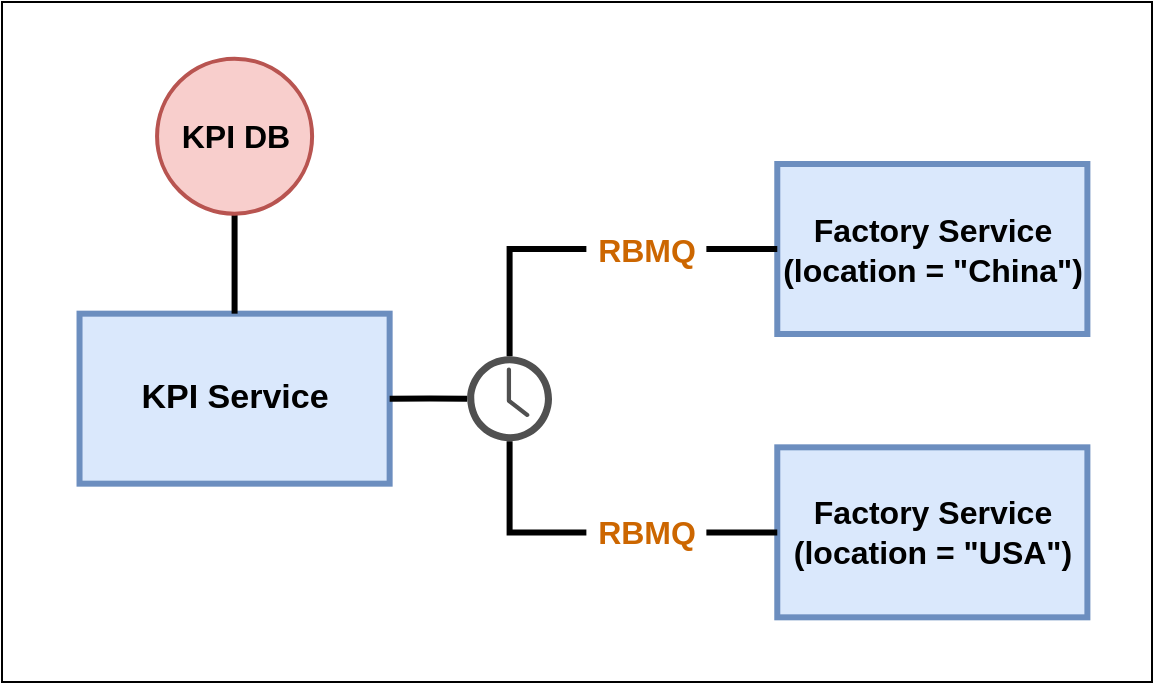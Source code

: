 <mxfile version="13.4.0" type="device"><diagram id="eiXngQK3_S9LKuMSAgfw" name="Page-1"><mxGraphModel dx="1038" dy="531" grid="1" gridSize="10" guides="1" tooltips="1" connect="1" arrows="1" fold="1" page="1" pageScale="1" pageWidth="1169" pageHeight="827" math="0" shadow="0"><root><mxCell id="0"/><mxCell id="1" parent="0"/><mxCell id="KKn4rMQ00qqZAH_Jwdvj-2" value="" style="rounded=0;whiteSpace=wrap;html=1;fontSize=12;" parent="1" vertex="1"><mxGeometry x="40" y="40" width="575" height="340" as="geometry"/></mxCell><mxCell id="KKn4rMQ00qqZAH_Jwdvj-4" value="KPI Service" style="rounded=0;whiteSpace=wrap;html=1;fillColor=#dae8fc;strokeColor=#6c8ebf;fontSize=17;strokeWidth=3;fontStyle=1" parent="1" vertex="1"><mxGeometry x="78.764" y="195.833" width="155.056" height="85" as="geometry"/></mxCell><mxCell id="KKn4rMQ00qqZAH_Jwdvj-5" style="edgeStyle=orthogonalEdgeStyle;rounded=0;orthogonalLoop=1;jettySize=auto;html=1;exitX=0.5;exitY=1;exitDx=0;exitDy=0;entryX=0.5;entryY=0;entryDx=0;entryDy=0;endArrow=none;endFill=0;fontSize=12;fontColor=#000000;strokeWidth=3;" parent="1" source="KKn4rMQ00qqZAH_Jwdvj-6" target="KKn4rMQ00qqZAH_Jwdvj-4" edge="1"><mxGeometry relative="1" as="geometry"/></mxCell><mxCell id="KKn4rMQ00qqZAH_Jwdvj-6" value="KPI DB" style="ellipse;whiteSpace=wrap;html=1;aspect=fixed;fillColor=#f8cecc;strokeColor=#b85450;fontSize=16;strokeWidth=2;fontStyle=1" parent="1" vertex="1"><mxGeometry x="117.528" y="68.333" width="77.528" height="77.528" as="geometry"/></mxCell><mxCell id="KKn4rMQ00qqZAH_Jwdvj-7" value="" style="pointerEvents=1;shadow=0;dashed=0;html=1;strokeColor=none;fillColor=#505050;labelPosition=center;verticalLabelPosition=bottom;verticalAlign=top;outlineConnect=0;align=center;shape=mxgraph.office.concepts.clock;fontSize=12;fontColor=#000000;strokeWidth=3;" parent="1" vertex="1"><mxGeometry x="272.58" y="217.08" width="42.42" height="42.5" as="geometry"/></mxCell><mxCell id="KKn4rMQ00qqZAH_Jwdvj-3" style="edgeStyle=orthogonalEdgeStyle;rounded=0;orthogonalLoop=1;jettySize=auto;html=1;exitX=1;exitY=0.5;exitDx=0;exitDy=0;endArrow=none;endFill=0;fontSize=12;fontColor=#000000;strokeWidth=3;" parent="1" source="KKn4rMQ00qqZAH_Jwdvj-4" target="KKn4rMQ00qqZAH_Jwdvj-7" edge="1"><mxGeometry relative="1" as="geometry"/></mxCell><mxCell id="KKn4rMQ00qqZAH_Jwdvj-8" value="&lt;div style=&quot;font-size: 16px;&quot;&gt;Factory Service&lt;/div&gt;&lt;div style=&quot;font-size: 16px;&quot;&gt;(location = &quot;China&quot;)&lt;br style=&quot;font-size: 16px;&quot;&gt;&lt;/div&gt;" style="rounded=0;whiteSpace=wrap;html=1;fillColor=#dae8fc;strokeColor=#6c8ebf;fontSize=16;strokeWidth=3;fontStyle=1" parent="1" vertex="1"><mxGeometry x="427.64" y="121" width="155.056" height="85" as="geometry"/></mxCell><mxCell id="KKn4rMQ00qqZAH_Jwdvj-10" value="" style="edgeStyle=orthogonalEdgeStyle;rounded=0;orthogonalLoop=1;jettySize=auto;html=1;endArrow=none;endFill=0;fontSize=12;fontColor=#000000;strokeWidth=3;" parent="1" source="KKn4rMQ00qqZAH_Jwdvj-11" target="KKn4rMQ00qqZAH_Jwdvj-7" edge="1"><mxGeometry relative="1" as="geometry"><mxPoint x="259.663" y="167.5" as="targetPoint"/></mxGeometry></mxCell><mxCell id="KKn4rMQ00qqZAH_Jwdvj-45" value="" style="edgeStyle=orthogonalEdgeStyle;rounded=0;orthogonalLoop=1;jettySize=auto;html=1;endArrow=none;endFill=0;fontSize=16;strokeWidth=3;" parent="1" source="KKn4rMQ00qqZAH_Jwdvj-11" target="KKn4rMQ00qqZAH_Jwdvj-8" edge="1"><mxGeometry relative="1" as="geometry"/></mxCell><mxCell id="KKn4rMQ00qqZAH_Jwdvj-11" value="RBMQ" style="text;html=1;align=center;verticalAlign=middle;resizable=0;points=[];autosize=1;fontColor=#CC6600;fontSize=16;strokeWidth=3;fontStyle=1" parent="1" vertex="1"><mxGeometry x="332.191" y="153.503" width="60" height="20" as="geometry"/></mxCell><mxCell id="KKn4rMQ00qqZAH_Jwdvj-12" value="&lt;div style=&quot;font-size: 16px;&quot;&gt;Factory Service&lt;/div&gt;&lt;div style=&quot;font-size: 16px;&quot;&gt;(location = &quot;USA&quot;)&lt;br style=&quot;font-size: 16px;&quot;&gt;&lt;/div&gt;" style="rounded=0;whiteSpace=wrap;html=1;fillColor=#dae8fc;strokeColor=#6c8ebf;fontSize=16;strokeWidth=3;fontStyle=1" parent="1" vertex="1"><mxGeometry x="427.64" y="262.667" width="155.056" height="85" as="geometry"/></mxCell><mxCell id="KKn4rMQ00qqZAH_Jwdvj-14" value="" style="edgeStyle=orthogonalEdgeStyle;rounded=0;orthogonalLoop=1;jettySize=auto;html=1;endArrow=none;endFill=0;fontSize=12;fontColor=#000000;strokeWidth=3;" parent="1" source="KKn4rMQ00qqZAH_Jwdvj-15" target="KKn4rMQ00qqZAH_Jwdvj-7" edge="1"><mxGeometry relative="1" as="geometry"><mxPoint x="259.663" y="309.167" as="targetPoint"/></mxGeometry></mxCell><mxCell id="KKn4rMQ00qqZAH_Jwdvj-44" value="" style="edgeStyle=orthogonalEdgeStyle;rounded=0;orthogonalLoop=1;jettySize=auto;html=1;endArrow=none;endFill=0;fontSize=16;strokeWidth=3;" parent="1" source="KKn4rMQ00qqZAH_Jwdvj-15" target="KKn4rMQ00qqZAH_Jwdvj-12" edge="1"><mxGeometry relative="1" as="geometry"/></mxCell><mxCell id="KKn4rMQ00qqZAH_Jwdvj-15" value="RBMQ" style="text;html=1;align=center;verticalAlign=middle;resizable=0;points=[];autosize=1;fontColor=#CC6600;fontSize=16;strokeWidth=3;fontStyle=1" parent="1" vertex="1"><mxGeometry x="332.191" y="295.17" width="60" height="20" as="geometry"/></mxCell></root></mxGraphModel></diagram></mxfile>